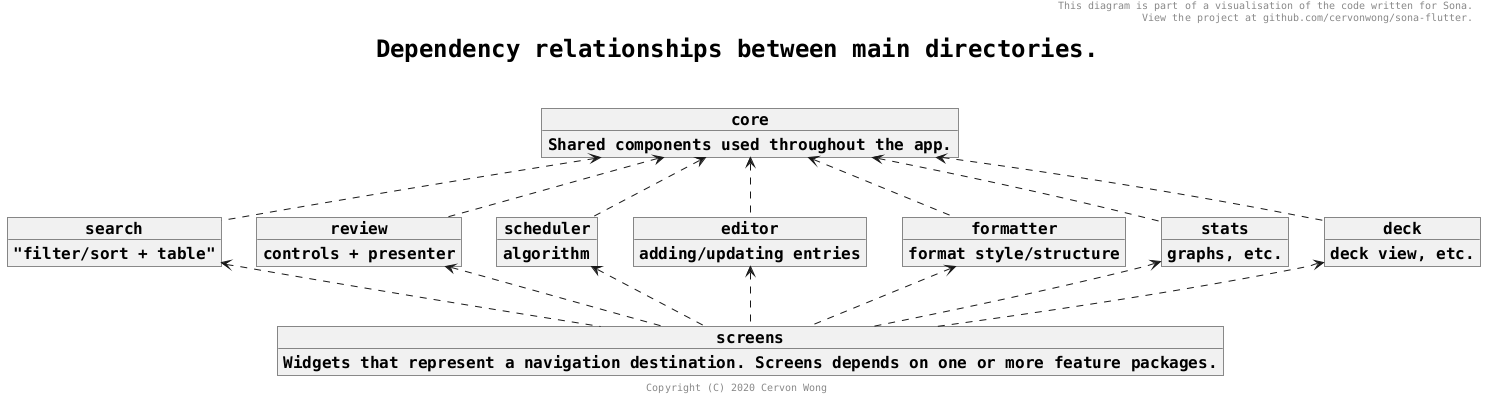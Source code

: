 @startuml

skinparam defaultFontName Monospaced
skinparam defaultFontSize 16
skinparam objectFontStyle bold
skinparam titleFontSize 24
skinparam titleFontStyle bold
skinparam shadowing false

header This diagram is part of a visualisation of the code written for Sona.\n View the project at github.com/cervonwong/sona-flutter.
title Dependency relationships between main directories.\n
footer Copyright (C) 2020 Cervon Wong

object core {
	Shared components used throughout the app.
}

object screens {
	Widgets that represent a navigation destination. Screens depends on one or more feature packages.
}

object search {
	"filter/sort + table"
}
search <.. screens
core <.. search

object review {
	controls + presenter
}
review <.. screens
core <.. review

object scheduler {
	algorithm
}
scheduler <.. screens
core <.. scheduler

object editor {
	adding/updating entries
}
editor <.. screens
core <.. editor

object formatter {
	format style/structure
}
formatter <.. screens
core <.. formatter

object stats {
	graphs, etc.
}
stats <.. screens
core <.. stats

object deck {
	deck view, etc.
}
deck <.. screens
core <.. deck

@enduml
